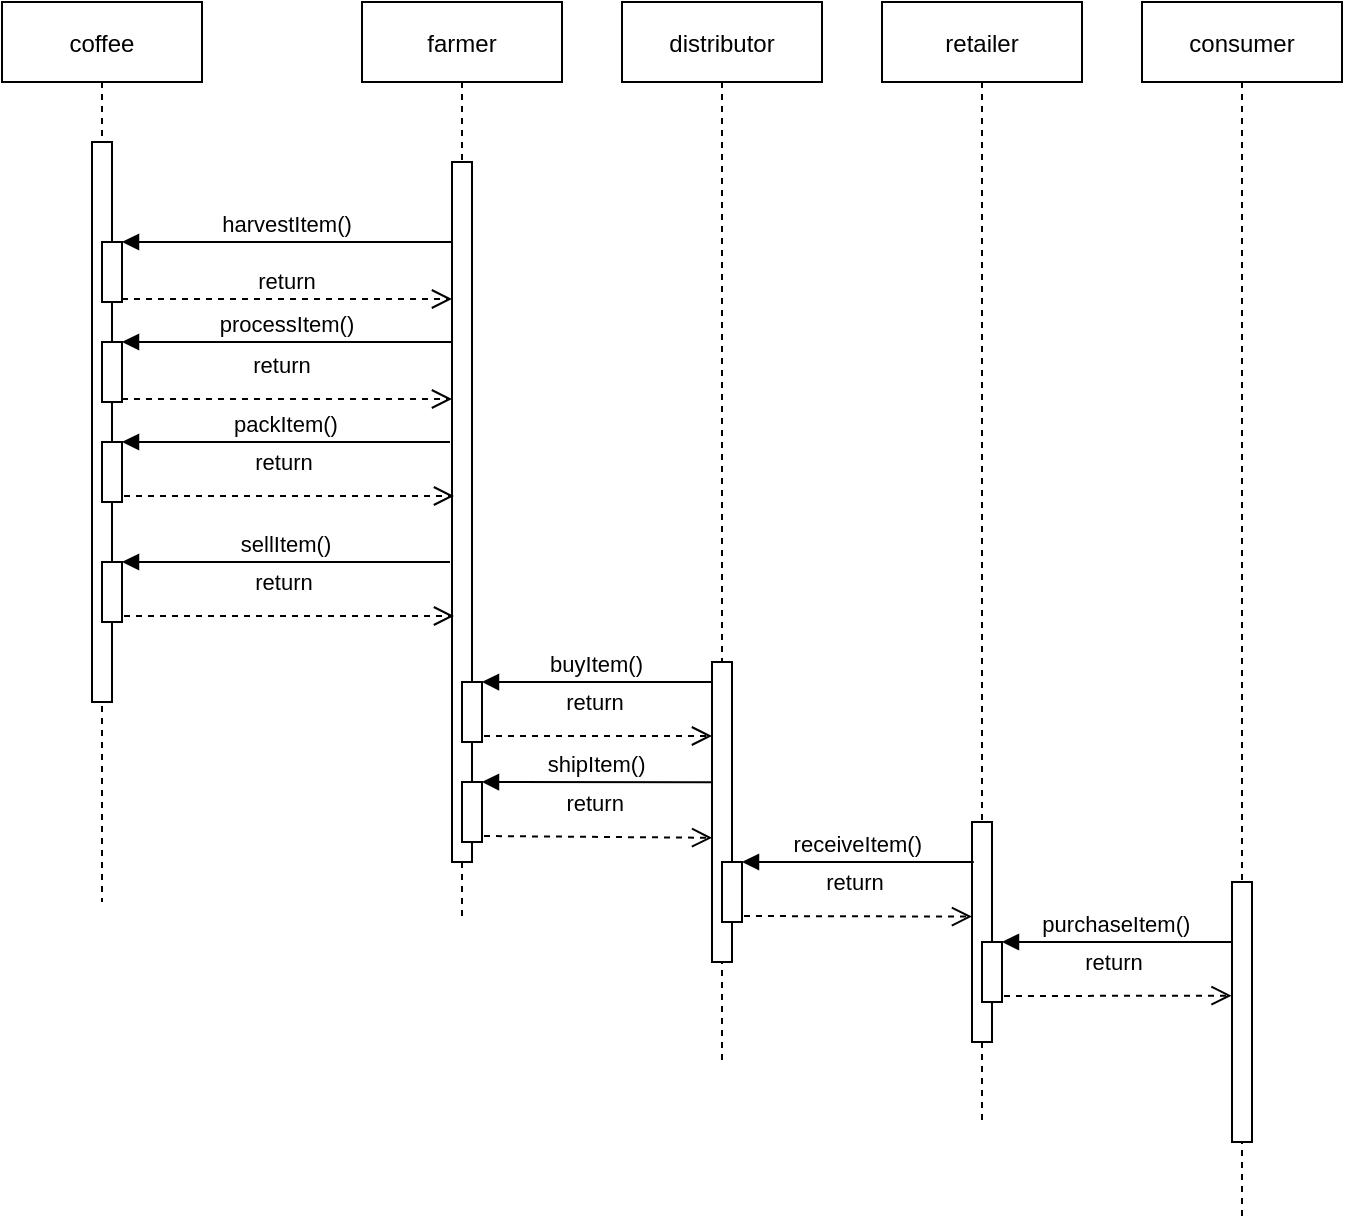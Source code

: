 <mxfile version="15.0.6" type="github">
  <diagram id="kgpKYQtTHZ0yAKxKKP6v" name="Page-1">
    <mxGraphModel dx="1351" dy="877" grid="1" gridSize="10" guides="1" tooltips="1" connect="1" arrows="1" fold="1" page="1" pageScale="1" pageWidth="850" pageHeight="1100" math="0" shadow="0">
      <root>
        <mxCell id="0" />
        <mxCell id="1" parent="0" />
        <mxCell id="3nuBFxr9cyL0pnOWT2aG-1" value="coffee" style="shape=umlLifeline;perimeter=lifelinePerimeter;container=1;collapsible=0;recursiveResize=0;rounded=0;shadow=0;strokeWidth=1;" parent="1" vertex="1">
          <mxGeometry x="120" y="80" width="100" height="450" as="geometry" />
        </mxCell>
        <mxCell id="3nuBFxr9cyL0pnOWT2aG-2" value="" style="points=[];perimeter=orthogonalPerimeter;rounded=0;shadow=0;strokeWidth=1;" parent="3nuBFxr9cyL0pnOWT2aG-1" vertex="1">
          <mxGeometry x="45" y="70" width="10" height="280" as="geometry" />
        </mxCell>
        <mxCell id="3nuBFxr9cyL0pnOWT2aG-4" value="" style="points=[];perimeter=orthogonalPerimeter;rounded=0;shadow=0;strokeWidth=1;" parent="3nuBFxr9cyL0pnOWT2aG-1" vertex="1">
          <mxGeometry x="50" y="120" width="10" height="30" as="geometry" />
        </mxCell>
        <mxCell id="K7upNd2AYKAECP_sXncL-7" value="" style="points=[];perimeter=orthogonalPerimeter;rounded=0;shadow=0;strokeWidth=1;" vertex="1" parent="3nuBFxr9cyL0pnOWT2aG-1">
          <mxGeometry x="50" y="170" width="10" height="30" as="geometry" />
        </mxCell>
        <mxCell id="K7upNd2AYKAECP_sXncL-13" value="" style="points=[];perimeter=orthogonalPerimeter;rounded=0;shadow=0;strokeWidth=1;" vertex="1" parent="3nuBFxr9cyL0pnOWT2aG-1">
          <mxGeometry x="50" y="220" width="10" height="30" as="geometry" />
        </mxCell>
        <mxCell id="K7upNd2AYKAECP_sXncL-18" value="" style="points=[];perimeter=orthogonalPerimeter;rounded=0;shadow=0;strokeWidth=1;" vertex="1" parent="3nuBFxr9cyL0pnOWT2aG-1">
          <mxGeometry x="50" y="280" width="10" height="30" as="geometry" />
        </mxCell>
        <mxCell id="3nuBFxr9cyL0pnOWT2aG-5" value="farmer" style="shape=umlLifeline;perimeter=lifelinePerimeter;container=1;collapsible=0;recursiveResize=0;rounded=0;shadow=0;strokeWidth=1;" parent="1" vertex="1">
          <mxGeometry x="300" y="80" width="100" height="460" as="geometry" />
        </mxCell>
        <mxCell id="3nuBFxr9cyL0pnOWT2aG-6" value="" style="points=[];perimeter=orthogonalPerimeter;rounded=0;shadow=0;strokeWidth=1;" parent="3nuBFxr9cyL0pnOWT2aG-5" vertex="1">
          <mxGeometry x="45" y="80" width="10" height="350" as="geometry" />
        </mxCell>
        <mxCell id="K7upNd2AYKAECP_sXncL-30" value="" style="points=[];perimeter=orthogonalPerimeter;rounded=0;shadow=0;strokeWidth=1;" vertex="1" parent="3nuBFxr9cyL0pnOWT2aG-5">
          <mxGeometry x="50" y="390" width="10" height="30" as="geometry" />
        </mxCell>
        <mxCell id="3nuBFxr9cyL0pnOWT2aG-9" value="harvestItem()" style="verticalAlign=bottom;endArrow=block;entryX=1;entryY=0;shadow=0;strokeWidth=1;" parent="1" source="3nuBFxr9cyL0pnOWT2aG-6" target="3nuBFxr9cyL0pnOWT2aG-4" edge="1">
          <mxGeometry relative="1" as="geometry">
            <mxPoint x="240" y="200" as="sourcePoint" />
          </mxGeometry>
        </mxCell>
        <mxCell id="3nuBFxr9cyL0pnOWT2aG-10" value="return" style="verticalAlign=bottom;endArrow=open;dashed=1;endSize=8;exitX=1;exitY=0.95;shadow=0;strokeWidth=1;" parent="1" source="3nuBFxr9cyL0pnOWT2aG-4" target="3nuBFxr9cyL0pnOWT2aG-6" edge="1">
          <mxGeometry relative="1" as="geometry">
            <mxPoint x="240" y="257" as="targetPoint" />
          </mxGeometry>
        </mxCell>
        <mxCell id="K7upNd2AYKAECP_sXncL-1" value="distributor" style="shape=umlLifeline;perimeter=lifelinePerimeter;container=1;collapsible=0;recursiveResize=0;rounded=0;shadow=0;strokeWidth=1;" vertex="1" parent="1">
          <mxGeometry x="430" y="80" width="100" height="530" as="geometry" />
        </mxCell>
        <mxCell id="K7upNd2AYKAECP_sXncL-2" value="" style="points=[];perimeter=orthogonalPerimeter;rounded=0;shadow=0;strokeWidth=1;" vertex="1" parent="K7upNd2AYKAECP_sXncL-1">
          <mxGeometry x="45" y="330" width="10" height="150" as="geometry" />
        </mxCell>
        <mxCell id="K7upNd2AYKAECP_sXncL-3" value="retailer" style="shape=umlLifeline;perimeter=lifelinePerimeter;container=1;collapsible=0;recursiveResize=0;rounded=0;shadow=0;strokeWidth=1;" vertex="1" parent="1">
          <mxGeometry x="560" y="80" width="100" height="560" as="geometry" />
        </mxCell>
        <mxCell id="K7upNd2AYKAECP_sXncL-4" value="" style="points=[];perimeter=orthogonalPerimeter;rounded=0;shadow=0;strokeWidth=1;" vertex="1" parent="K7upNd2AYKAECP_sXncL-3">
          <mxGeometry x="45" y="410" width="10" height="110" as="geometry" />
        </mxCell>
        <mxCell id="K7upNd2AYKAECP_sXncL-5" value="consumer" style="shape=umlLifeline;perimeter=lifelinePerimeter;container=1;collapsible=0;recursiveResize=0;rounded=0;shadow=0;strokeWidth=1;" vertex="1" parent="1">
          <mxGeometry x="690" y="80" width="100" height="610" as="geometry" />
        </mxCell>
        <mxCell id="K7upNd2AYKAECP_sXncL-6" value="" style="points=[];perimeter=orthogonalPerimeter;rounded=0;shadow=0;strokeWidth=1;" vertex="1" parent="K7upNd2AYKAECP_sXncL-5">
          <mxGeometry x="45" y="440" width="10" height="130" as="geometry" />
        </mxCell>
        <mxCell id="K7upNd2AYKAECP_sXncL-8" value="processItem()" style="verticalAlign=bottom;endArrow=block;entryX=1;entryY=0;shadow=0;strokeWidth=1;" edge="1" target="K7upNd2AYKAECP_sXncL-7" parent="1">
          <mxGeometry relative="1" as="geometry">
            <mxPoint x="345" y="250" as="sourcePoint" />
          </mxGeometry>
        </mxCell>
        <mxCell id="K7upNd2AYKAECP_sXncL-9" value="return" style="verticalAlign=bottom;endArrow=open;dashed=1;endSize=8;exitX=1;exitY=0.95;shadow=0;strokeWidth=1;" edge="1" source="K7upNd2AYKAECP_sXncL-7" parent="1">
          <mxGeometry x="-0.03" y="9" relative="1" as="geometry">
            <mxPoint x="345" y="278.5" as="targetPoint" />
            <mxPoint y="1" as="offset" />
          </mxGeometry>
        </mxCell>
        <mxCell id="K7upNd2AYKAECP_sXncL-14" value="packItem()" style="verticalAlign=bottom;endArrow=block;entryX=1;entryY=0;shadow=0;strokeWidth=1;" edge="1" target="K7upNd2AYKAECP_sXncL-13" parent="1">
          <mxGeometry relative="1" as="geometry">
            <mxPoint x="344" y="300" as="sourcePoint" />
          </mxGeometry>
        </mxCell>
        <mxCell id="K7upNd2AYKAECP_sXncL-15" value="return" style="verticalAlign=bottom;endArrow=open;dashed=1;endSize=8;exitX=1.1;exitY=0.9;shadow=0;strokeWidth=1;exitDx=0;exitDy=0;exitPerimeter=0;" edge="1" source="K7upNd2AYKAECP_sXncL-13" parent="1">
          <mxGeometry x="-0.03" y="9" relative="1" as="geometry">
            <mxPoint x="346" y="327" as="targetPoint" />
            <mxPoint y="1" as="offset" />
          </mxGeometry>
        </mxCell>
        <mxCell id="K7upNd2AYKAECP_sXncL-19" value="sellItem()" style="verticalAlign=bottom;endArrow=block;entryX=1;entryY=0;shadow=0;strokeWidth=1;" edge="1" target="K7upNd2AYKAECP_sXncL-18" parent="1">
          <mxGeometry relative="1" as="geometry">
            <mxPoint x="344" y="360" as="sourcePoint" />
          </mxGeometry>
        </mxCell>
        <mxCell id="K7upNd2AYKAECP_sXncL-20" value="return" style="verticalAlign=bottom;endArrow=open;dashed=1;endSize=8;exitX=1.1;exitY=0.9;shadow=0;strokeWidth=1;exitDx=0;exitDy=0;exitPerimeter=0;" edge="1" source="K7upNd2AYKAECP_sXncL-18" parent="1">
          <mxGeometry x="-0.03" y="9" relative="1" as="geometry">
            <mxPoint x="346" y="387" as="targetPoint" />
            <mxPoint y="1" as="offset" />
          </mxGeometry>
        </mxCell>
        <mxCell id="K7upNd2AYKAECP_sXncL-27" value="" style="points=[];perimeter=orthogonalPerimeter;rounded=0;shadow=0;strokeWidth=1;" vertex="1" parent="1">
          <mxGeometry x="350" y="420" width="10" height="30" as="geometry" />
        </mxCell>
        <mxCell id="K7upNd2AYKAECP_sXncL-28" value="buyItem()" style="verticalAlign=bottom;endArrow=block;entryX=1;entryY=0;shadow=0;strokeWidth=1;exitX=-0.022;exitY=0.067;exitDx=0;exitDy=0;exitPerimeter=0;" edge="1" target="K7upNd2AYKAECP_sXncL-27" parent="1" source="K7upNd2AYKAECP_sXncL-2">
          <mxGeometry relative="1" as="geometry">
            <mxPoint x="470" y="420" as="sourcePoint" />
          </mxGeometry>
        </mxCell>
        <mxCell id="K7upNd2AYKAECP_sXncL-29" value="return" style="verticalAlign=bottom;endArrow=open;dashed=1;endSize=8;exitX=1.1;exitY=0.9;shadow=0;strokeWidth=1;exitDx=0;exitDy=0;exitPerimeter=0;" edge="1" source="K7upNd2AYKAECP_sXncL-27" parent="1">
          <mxGeometry x="-0.03" y="9" relative="1" as="geometry">
            <mxPoint x="475" y="447" as="targetPoint" />
            <mxPoint y="1" as="offset" />
          </mxGeometry>
        </mxCell>
        <mxCell id="K7upNd2AYKAECP_sXncL-31" value="shipItem()" style="verticalAlign=bottom;endArrow=block;entryX=1;entryY=0;shadow=0;strokeWidth=1;exitX=-0.022;exitY=0.401;exitDx=0;exitDy=0;exitPerimeter=0;" edge="1" target="K7upNd2AYKAECP_sXncL-30" parent="1" source="K7upNd2AYKAECP_sXncL-2">
          <mxGeometry relative="1" as="geometry">
            <mxPoint x="482" y="470" as="sourcePoint" />
          </mxGeometry>
        </mxCell>
        <mxCell id="K7upNd2AYKAECP_sXncL-32" value="return" style="verticalAlign=bottom;endArrow=open;dashed=1;endSize=8;exitX=1.1;exitY=0.9;shadow=0;strokeWidth=1;exitDx=0;exitDy=0;exitPerimeter=0;entryX=0.006;entryY=0.586;entryDx=0;entryDy=0;entryPerimeter=0;" edge="1" source="K7upNd2AYKAECP_sXncL-30" parent="1" target="K7upNd2AYKAECP_sXncL-2">
          <mxGeometry x="-0.03" y="9" relative="1" as="geometry">
            <mxPoint x="483" y="496" as="targetPoint" />
            <mxPoint y="1" as="offset" />
          </mxGeometry>
        </mxCell>
        <mxCell id="K7upNd2AYKAECP_sXncL-34" value="" style="points=[];perimeter=orthogonalPerimeter;rounded=0;shadow=0;strokeWidth=1;" vertex="1" parent="1">
          <mxGeometry x="480" y="510" width="10" height="30" as="geometry" />
        </mxCell>
        <mxCell id="K7upNd2AYKAECP_sXncL-35" value="receiveItem()" style="verticalAlign=bottom;endArrow=block;entryX=1;entryY=0;shadow=0;strokeWidth=1;exitX=0.089;exitY=0.182;exitDx=0;exitDy=0;exitPerimeter=0;" edge="1" target="K7upNd2AYKAECP_sXncL-34" parent="1" source="K7upNd2AYKAECP_sXncL-4">
          <mxGeometry relative="1" as="geometry">
            <mxPoint x="604" y="510" as="sourcePoint" />
          </mxGeometry>
        </mxCell>
        <mxCell id="K7upNd2AYKAECP_sXncL-36" value="return" style="verticalAlign=bottom;endArrow=open;dashed=1;endSize=8;exitX=1.1;exitY=0.9;shadow=0;strokeWidth=1;exitDx=0;exitDy=0;exitPerimeter=0;entryX=0;entryY=0.43;entryDx=0;entryDy=0;entryPerimeter=0;" edge="1" source="K7upNd2AYKAECP_sXncL-34" parent="1" target="K7upNd2AYKAECP_sXncL-4">
          <mxGeometry x="-0.03" y="9" relative="1" as="geometry">
            <mxPoint x="590" y="538" as="targetPoint" />
            <mxPoint y="1" as="offset" />
          </mxGeometry>
        </mxCell>
        <mxCell id="K7upNd2AYKAECP_sXncL-37" value="purchaseItem()" style="verticalAlign=bottom;endArrow=block;entryX=1;entryY=0;shadow=0;strokeWidth=1;exitX=-0.033;exitY=0.231;exitDx=0;exitDy=0;exitPerimeter=0;" edge="1" target="K7upNd2AYKAECP_sXncL-39" parent="1" source="K7upNd2AYKAECP_sXncL-6">
          <mxGeometry relative="1" as="geometry">
            <mxPoint x="730" y="550" as="sourcePoint" />
          </mxGeometry>
        </mxCell>
        <mxCell id="K7upNd2AYKAECP_sXncL-38" value="return" style="verticalAlign=bottom;endArrow=open;dashed=1;endSize=8;exitX=1.1;exitY=0.9;shadow=0;strokeWidth=1;exitDx=0;exitDy=0;exitPerimeter=0;entryX=-0.022;entryY=0.668;entryDx=0;entryDy=0;entryPerimeter=0;" edge="1" source="K7upNd2AYKAECP_sXncL-39" parent="1">
          <mxGeometry x="-0.03" y="9" relative="1" as="geometry">
            <mxPoint x="734.78" y="576.84" as="targetPoint" />
            <mxPoint y="1" as="offset" />
          </mxGeometry>
        </mxCell>
        <mxCell id="K7upNd2AYKAECP_sXncL-39" value="" style="points=[];perimeter=orthogonalPerimeter;rounded=0;shadow=0;strokeWidth=1;" vertex="1" parent="1">
          <mxGeometry x="610" y="550" width="10" height="30" as="geometry" />
        </mxCell>
      </root>
    </mxGraphModel>
  </diagram>
</mxfile>

